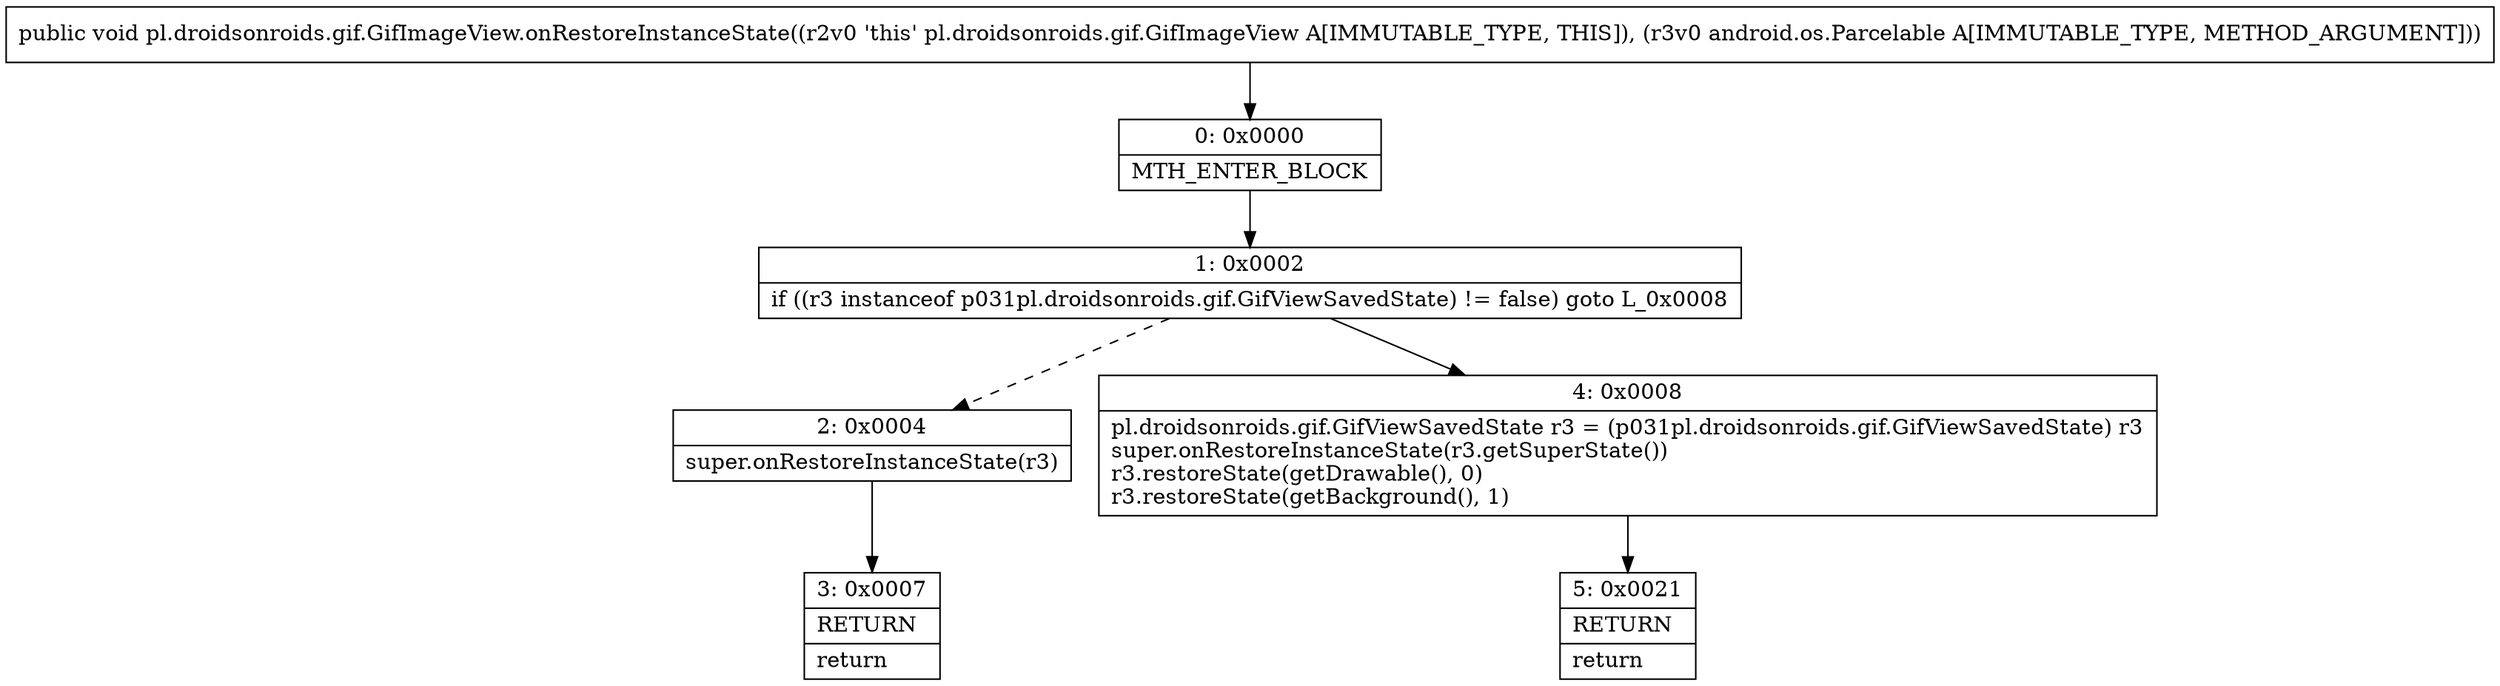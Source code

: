 digraph "CFG forpl.droidsonroids.gif.GifImageView.onRestoreInstanceState(Landroid\/os\/Parcelable;)V" {
Node_0 [shape=record,label="{0\:\ 0x0000|MTH_ENTER_BLOCK\l}"];
Node_1 [shape=record,label="{1\:\ 0x0002|if ((r3 instanceof p031pl.droidsonroids.gif.GifViewSavedState) != false) goto L_0x0008\l}"];
Node_2 [shape=record,label="{2\:\ 0x0004|super.onRestoreInstanceState(r3)\l}"];
Node_3 [shape=record,label="{3\:\ 0x0007|RETURN\l|return\l}"];
Node_4 [shape=record,label="{4\:\ 0x0008|pl.droidsonroids.gif.GifViewSavedState r3 = (p031pl.droidsonroids.gif.GifViewSavedState) r3\lsuper.onRestoreInstanceState(r3.getSuperState())\lr3.restoreState(getDrawable(), 0)\lr3.restoreState(getBackground(), 1)\l}"];
Node_5 [shape=record,label="{5\:\ 0x0021|RETURN\l|return\l}"];
MethodNode[shape=record,label="{public void pl.droidsonroids.gif.GifImageView.onRestoreInstanceState((r2v0 'this' pl.droidsonroids.gif.GifImageView A[IMMUTABLE_TYPE, THIS]), (r3v0 android.os.Parcelable A[IMMUTABLE_TYPE, METHOD_ARGUMENT])) }"];
MethodNode -> Node_0;
Node_0 -> Node_1;
Node_1 -> Node_2[style=dashed];
Node_1 -> Node_4;
Node_2 -> Node_3;
Node_4 -> Node_5;
}

